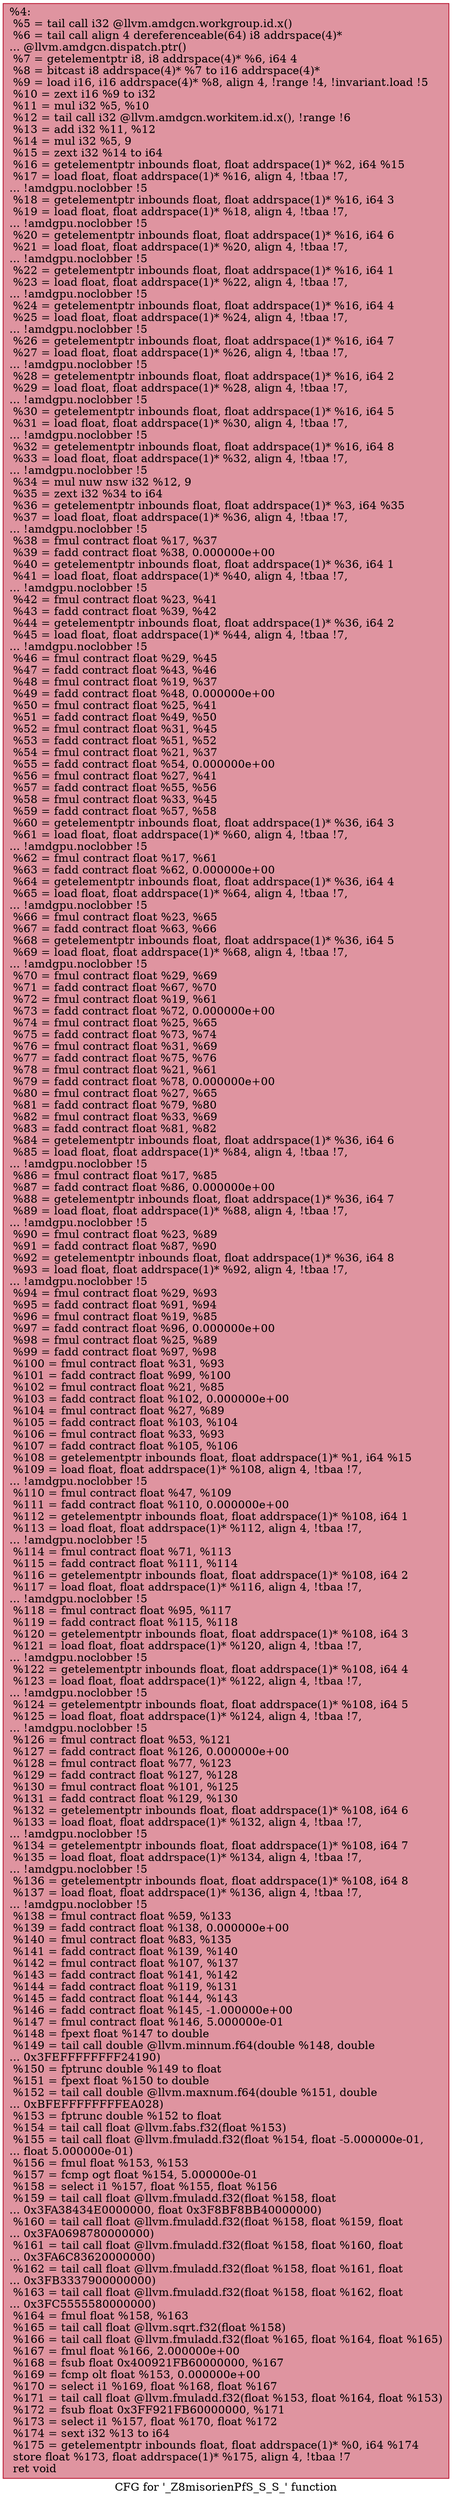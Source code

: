 digraph "CFG for '_Z8misorienPfS_S_S_' function" {
	label="CFG for '_Z8misorienPfS_S_S_' function";

	Node0x5399670 [shape=record,color="#b70d28ff", style=filled, fillcolor="#b70d2870",label="{%4:\l  %5 = tail call i32 @llvm.amdgcn.workgroup.id.x()\l  %6 = tail call align 4 dereferenceable(64) i8 addrspace(4)*\l... @llvm.amdgcn.dispatch.ptr()\l  %7 = getelementptr i8, i8 addrspace(4)* %6, i64 4\l  %8 = bitcast i8 addrspace(4)* %7 to i16 addrspace(4)*\l  %9 = load i16, i16 addrspace(4)* %8, align 4, !range !4, !invariant.load !5\l  %10 = zext i16 %9 to i32\l  %11 = mul i32 %5, %10\l  %12 = tail call i32 @llvm.amdgcn.workitem.id.x(), !range !6\l  %13 = add i32 %11, %12\l  %14 = mul i32 %5, 9\l  %15 = zext i32 %14 to i64\l  %16 = getelementptr inbounds float, float addrspace(1)* %2, i64 %15\l  %17 = load float, float addrspace(1)* %16, align 4, !tbaa !7,\l... !amdgpu.noclobber !5\l  %18 = getelementptr inbounds float, float addrspace(1)* %16, i64 3\l  %19 = load float, float addrspace(1)* %18, align 4, !tbaa !7,\l... !amdgpu.noclobber !5\l  %20 = getelementptr inbounds float, float addrspace(1)* %16, i64 6\l  %21 = load float, float addrspace(1)* %20, align 4, !tbaa !7,\l... !amdgpu.noclobber !5\l  %22 = getelementptr inbounds float, float addrspace(1)* %16, i64 1\l  %23 = load float, float addrspace(1)* %22, align 4, !tbaa !7,\l... !amdgpu.noclobber !5\l  %24 = getelementptr inbounds float, float addrspace(1)* %16, i64 4\l  %25 = load float, float addrspace(1)* %24, align 4, !tbaa !7,\l... !amdgpu.noclobber !5\l  %26 = getelementptr inbounds float, float addrspace(1)* %16, i64 7\l  %27 = load float, float addrspace(1)* %26, align 4, !tbaa !7,\l... !amdgpu.noclobber !5\l  %28 = getelementptr inbounds float, float addrspace(1)* %16, i64 2\l  %29 = load float, float addrspace(1)* %28, align 4, !tbaa !7,\l... !amdgpu.noclobber !5\l  %30 = getelementptr inbounds float, float addrspace(1)* %16, i64 5\l  %31 = load float, float addrspace(1)* %30, align 4, !tbaa !7,\l... !amdgpu.noclobber !5\l  %32 = getelementptr inbounds float, float addrspace(1)* %16, i64 8\l  %33 = load float, float addrspace(1)* %32, align 4, !tbaa !7,\l... !amdgpu.noclobber !5\l  %34 = mul nuw nsw i32 %12, 9\l  %35 = zext i32 %34 to i64\l  %36 = getelementptr inbounds float, float addrspace(1)* %3, i64 %35\l  %37 = load float, float addrspace(1)* %36, align 4, !tbaa !7,\l... !amdgpu.noclobber !5\l  %38 = fmul contract float %17, %37\l  %39 = fadd contract float %38, 0.000000e+00\l  %40 = getelementptr inbounds float, float addrspace(1)* %36, i64 1\l  %41 = load float, float addrspace(1)* %40, align 4, !tbaa !7,\l... !amdgpu.noclobber !5\l  %42 = fmul contract float %23, %41\l  %43 = fadd contract float %39, %42\l  %44 = getelementptr inbounds float, float addrspace(1)* %36, i64 2\l  %45 = load float, float addrspace(1)* %44, align 4, !tbaa !7,\l... !amdgpu.noclobber !5\l  %46 = fmul contract float %29, %45\l  %47 = fadd contract float %43, %46\l  %48 = fmul contract float %19, %37\l  %49 = fadd contract float %48, 0.000000e+00\l  %50 = fmul contract float %25, %41\l  %51 = fadd contract float %49, %50\l  %52 = fmul contract float %31, %45\l  %53 = fadd contract float %51, %52\l  %54 = fmul contract float %21, %37\l  %55 = fadd contract float %54, 0.000000e+00\l  %56 = fmul contract float %27, %41\l  %57 = fadd contract float %55, %56\l  %58 = fmul contract float %33, %45\l  %59 = fadd contract float %57, %58\l  %60 = getelementptr inbounds float, float addrspace(1)* %36, i64 3\l  %61 = load float, float addrspace(1)* %60, align 4, !tbaa !7,\l... !amdgpu.noclobber !5\l  %62 = fmul contract float %17, %61\l  %63 = fadd contract float %62, 0.000000e+00\l  %64 = getelementptr inbounds float, float addrspace(1)* %36, i64 4\l  %65 = load float, float addrspace(1)* %64, align 4, !tbaa !7,\l... !amdgpu.noclobber !5\l  %66 = fmul contract float %23, %65\l  %67 = fadd contract float %63, %66\l  %68 = getelementptr inbounds float, float addrspace(1)* %36, i64 5\l  %69 = load float, float addrspace(1)* %68, align 4, !tbaa !7,\l... !amdgpu.noclobber !5\l  %70 = fmul contract float %29, %69\l  %71 = fadd contract float %67, %70\l  %72 = fmul contract float %19, %61\l  %73 = fadd contract float %72, 0.000000e+00\l  %74 = fmul contract float %25, %65\l  %75 = fadd contract float %73, %74\l  %76 = fmul contract float %31, %69\l  %77 = fadd contract float %75, %76\l  %78 = fmul contract float %21, %61\l  %79 = fadd contract float %78, 0.000000e+00\l  %80 = fmul contract float %27, %65\l  %81 = fadd contract float %79, %80\l  %82 = fmul contract float %33, %69\l  %83 = fadd contract float %81, %82\l  %84 = getelementptr inbounds float, float addrspace(1)* %36, i64 6\l  %85 = load float, float addrspace(1)* %84, align 4, !tbaa !7,\l... !amdgpu.noclobber !5\l  %86 = fmul contract float %17, %85\l  %87 = fadd contract float %86, 0.000000e+00\l  %88 = getelementptr inbounds float, float addrspace(1)* %36, i64 7\l  %89 = load float, float addrspace(1)* %88, align 4, !tbaa !7,\l... !amdgpu.noclobber !5\l  %90 = fmul contract float %23, %89\l  %91 = fadd contract float %87, %90\l  %92 = getelementptr inbounds float, float addrspace(1)* %36, i64 8\l  %93 = load float, float addrspace(1)* %92, align 4, !tbaa !7,\l... !amdgpu.noclobber !5\l  %94 = fmul contract float %29, %93\l  %95 = fadd contract float %91, %94\l  %96 = fmul contract float %19, %85\l  %97 = fadd contract float %96, 0.000000e+00\l  %98 = fmul contract float %25, %89\l  %99 = fadd contract float %97, %98\l  %100 = fmul contract float %31, %93\l  %101 = fadd contract float %99, %100\l  %102 = fmul contract float %21, %85\l  %103 = fadd contract float %102, 0.000000e+00\l  %104 = fmul contract float %27, %89\l  %105 = fadd contract float %103, %104\l  %106 = fmul contract float %33, %93\l  %107 = fadd contract float %105, %106\l  %108 = getelementptr inbounds float, float addrspace(1)* %1, i64 %15\l  %109 = load float, float addrspace(1)* %108, align 4, !tbaa !7,\l... !amdgpu.noclobber !5\l  %110 = fmul contract float %47, %109\l  %111 = fadd contract float %110, 0.000000e+00\l  %112 = getelementptr inbounds float, float addrspace(1)* %108, i64 1\l  %113 = load float, float addrspace(1)* %112, align 4, !tbaa !7,\l... !amdgpu.noclobber !5\l  %114 = fmul contract float %71, %113\l  %115 = fadd contract float %111, %114\l  %116 = getelementptr inbounds float, float addrspace(1)* %108, i64 2\l  %117 = load float, float addrspace(1)* %116, align 4, !tbaa !7,\l... !amdgpu.noclobber !5\l  %118 = fmul contract float %95, %117\l  %119 = fadd contract float %115, %118\l  %120 = getelementptr inbounds float, float addrspace(1)* %108, i64 3\l  %121 = load float, float addrspace(1)* %120, align 4, !tbaa !7,\l... !amdgpu.noclobber !5\l  %122 = getelementptr inbounds float, float addrspace(1)* %108, i64 4\l  %123 = load float, float addrspace(1)* %122, align 4, !tbaa !7,\l... !amdgpu.noclobber !5\l  %124 = getelementptr inbounds float, float addrspace(1)* %108, i64 5\l  %125 = load float, float addrspace(1)* %124, align 4, !tbaa !7,\l... !amdgpu.noclobber !5\l  %126 = fmul contract float %53, %121\l  %127 = fadd contract float %126, 0.000000e+00\l  %128 = fmul contract float %77, %123\l  %129 = fadd contract float %127, %128\l  %130 = fmul contract float %101, %125\l  %131 = fadd contract float %129, %130\l  %132 = getelementptr inbounds float, float addrspace(1)* %108, i64 6\l  %133 = load float, float addrspace(1)* %132, align 4, !tbaa !7,\l... !amdgpu.noclobber !5\l  %134 = getelementptr inbounds float, float addrspace(1)* %108, i64 7\l  %135 = load float, float addrspace(1)* %134, align 4, !tbaa !7,\l... !amdgpu.noclobber !5\l  %136 = getelementptr inbounds float, float addrspace(1)* %108, i64 8\l  %137 = load float, float addrspace(1)* %136, align 4, !tbaa !7,\l... !amdgpu.noclobber !5\l  %138 = fmul contract float %59, %133\l  %139 = fadd contract float %138, 0.000000e+00\l  %140 = fmul contract float %83, %135\l  %141 = fadd contract float %139, %140\l  %142 = fmul contract float %107, %137\l  %143 = fadd contract float %141, %142\l  %144 = fadd contract float %119, %131\l  %145 = fadd contract float %144, %143\l  %146 = fadd contract float %145, -1.000000e+00\l  %147 = fmul contract float %146, 5.000000e-01\l  %148 = fpext float %147 to double\l  %149 = tail call double @llvm.minnum.f64(double %148, double\l... 0x3FEFFFFFFFF24190)\l  %150 = fptrunc double %149 to float\l  %151 = fpext float %150 to double\l  %152 = tail call double @llvm.maxnum.f64(double %151, double\l... 0xBFEFFFFFFFFEA028)\l  %153 = fptrunc double %152 to float\l  %154 = tail call float @llvm.fabs.f32(float %153)\l  %155 = tail call float @llvm.fmuladd.f32(float %154, float -5.000000e-01,\l... float 5.000000e-01)\l  %156 = fmul float %153, %153\l  %157 = fcmp ogt float %154, 5.000000e-01\l  %158 = select i1 %157, float %155, float %156\l  %159 = tail call float @llvm.fmuladd.f32(float %158, float\l... 0x3FA38434E0000000, float 0x3F8BF8BB40000000)\l  %160 = tail call float @llvm.fmuladd.f32(float %158, float %159, float\l... 0x3FA0698780000000)\l  %161 = tail call float @llvm.fmuladd.f32(float %158, float %160, float\l... 0x3FA6C83620000000)\l  %162 = tail call float @llvm.fmuladd.f32(float %158, float %161, float\l... 0x3FB3337900000000)\l  %163 = tail call float @llvm.fmuladd.f32(float %158, float %162, float\l... 0x3FC5555580000000)\l  %164 = fmul float %158, %163\l  %165 = tail call float @llvm.sqrt.f32(float %158)\l  %166 = tail call float @llvm.fmuladd.f32(float %165, float %164, float %165)\l  %167 = fmul float %166, 2.000000e+00\l  %168 = fsub float 0x400921FB60000000, %167\l  %169 = fcmp olt float %153, 0.000000e+00\l  %170 = select i1 %169, float %168, float %167\l  %171 = tail call float @llvm.fmuladd.f32(float %153, float %164, float %153)\l  %172 = fsub float 0x3FF921FB60000000, %171\l  %173 = select i1 %157, float %170, float %172\l  %174 = sext i32 %13 to i64\l  %175 = getelementptr inbounds float, float addrspace(1)* %0, i64 %174\l  store float %173, float addrspace(1)* %175, align 4, !tbaa !7\l  ret void\l}"];
}
